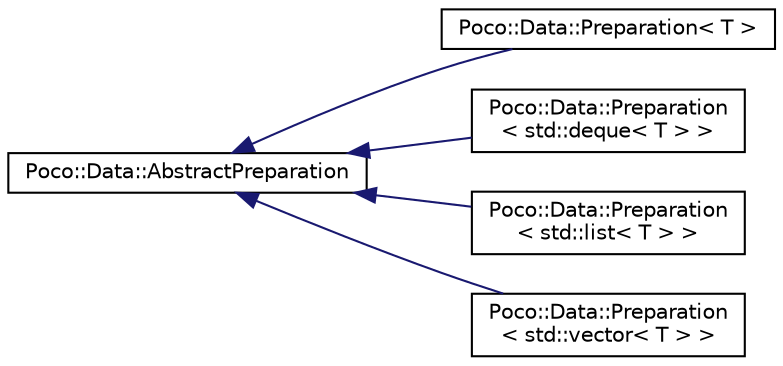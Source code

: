 digraph "Graphical Class Hierarchy"
{
 // LATEX_PDF_SIZE
  edge [fontname="Helvetica",fontsize="10",labelfontname="Helvetica",labelfontsize="10"];
  node [fontname="Helvetica",fontsize="10",shape=record];
  rankdir="LR";
  Node0 [label="Poco::Data::AbstractPreparation",height=0.2,width=0.4,color="black", fillcolor="white", style="filled",URL="$classPoco_1_1Data_1_1AbstractPreparation.html",tooltip="Interface for calling the appropriate AbstractPreparator method."];
  Node0 -> Node1 [dir="back",color="midnightblue",fontsize="10",style="solid",fontname="Helvetica"];
  Node1 [label="Poco::Data::Preparation\< T \>",height=0.2,width=0.4,color="black", fillcolor="white", style="filled",URL="$classPoco_1_1Data_1_1Preparation.html",tooltip="Class for calling the appropriate AbstractPreparator method."];
  Node0 -> Node2 [dir="back",color="midnightblue",fontsize="10",style="solid",fontname="Helvetica"];
  Node2 [label="Poco::Data::Preparation\l\< std::deque\< T \> \>",height=0.2,width=0.4,color="black", fillcolor="white", style="filled",URL="$classPoco_1_1Data_1_1Preparation_3_01std_1_1deque_3_01T_01_4_01_4.html",tooltip=" "];
  Node0 -> Node3 [dir="back",color="midnightblue",fontsize="10",style="solid",fontname="Helvetica"];
  Node3 [label="Poco::Data::Preparation\l\< std::list\< T \> \>",height=0.2,width=0.4,color="black", fillcolor="white", style="filled",URL="$classPoco_1_1Data_1_1Preparation_3_01std_1_1list_3_01T_01_4_01_4.html",tooltip=" "];
  Node0 -> Node4 [dir="back",color="midnightblue",fontsize="10",style="solid",fontname="Helvetica"];
  Node4 [label="Poco::Data::Preparation\l\< std::vector\< T \> \>",height=0.2,width=0.4,color="black", fillcolor="white", style="filled",URL="$classPoco_1_1Data_1_1Preparation_3_01std_1_1vector_3_01T_01_4_01_4.html",tooltip=" "];
}

